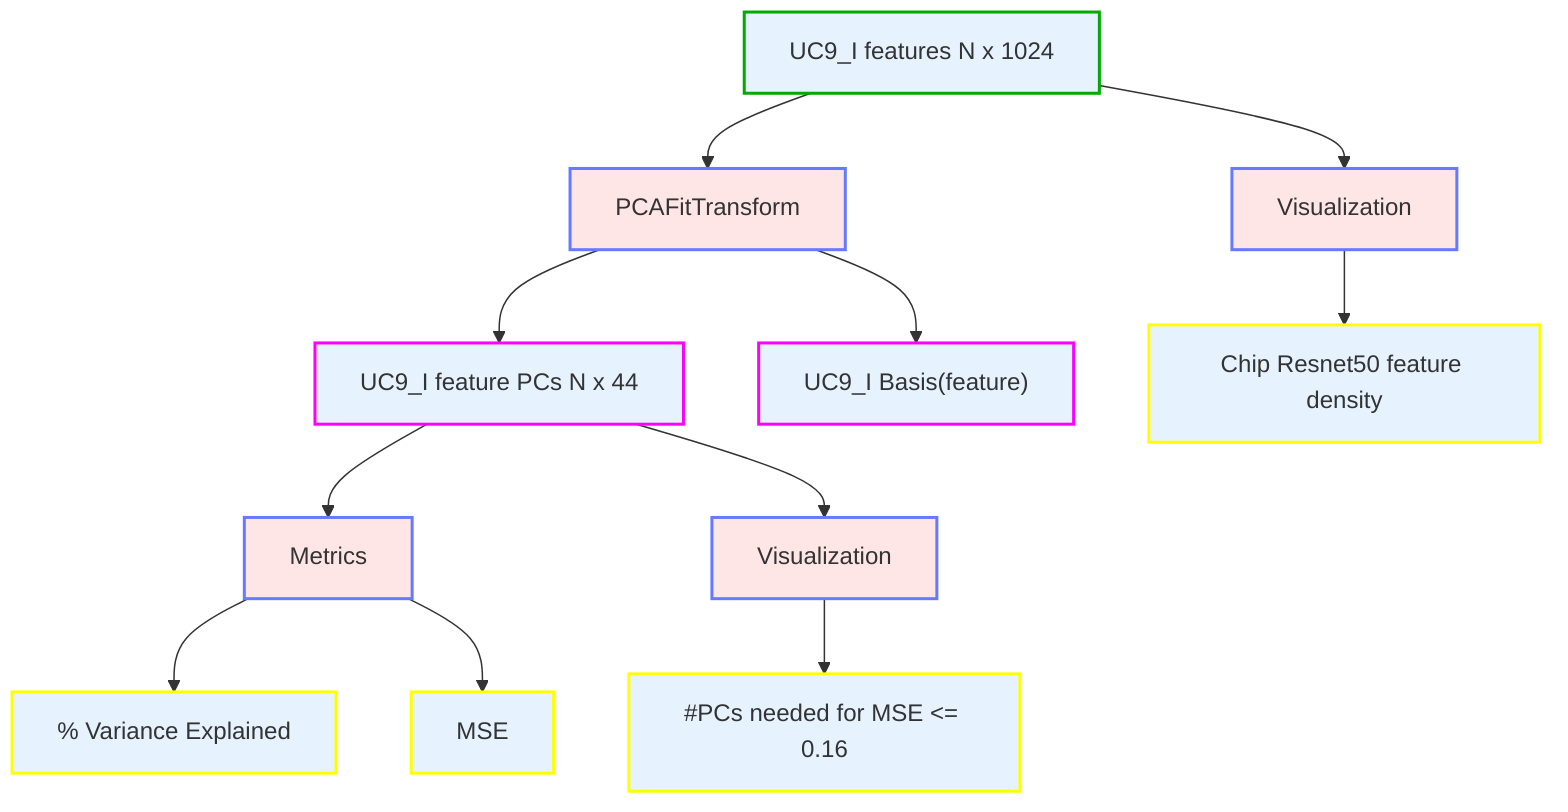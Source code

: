 %%{init: {'themeVariables': {'nodeTextColor':'#000'}}}%%
flowchart TD
    classDef data fill:#e6f3ff,stroke:#66b3ff,stroke-width:2px
    classDef op fill:#ffe6e6,stroke:#667aff,stroke-width:2px,shape:round-rect
    classDef inputData fill:#e6f3ff,stroke:#00AA00,stroke-width:2px
    classDef outputData fill:#e6f3ff,stroke:#FF00FF,stroke-width:2px
    classDef outputMetric fill:#e6f3ff,stroke:#FFFF00,stroke-width:2px

    data3["UC9_I features N x 1024"]:::inputData
    data3 --> op3["PCAFitTransform"]:::op
    op3 --> data4["UC9_I feature PCs N x 44"]:::outputData
    op3 --> data5["UC9_I Basis(feature)"]:::outputData
    op3aa["Visualization"]:::op
    data3aa["Chip Resnet50 feature density"]:::outputMetric
    data3 --> op3aa --> data3aa
    op3a["Metrics"]:::op
    op3b["Visualization"]:::op
    data3a["MSE"]:::outputMetric
    data3b["% Variance Explained"]:::outputMetric
    data4c["#PCs needed for MSE <= 0.16"]:::outputMetric
    data4 --> op3a --> data3b & data3a
    data4 --> op3b --> data4c